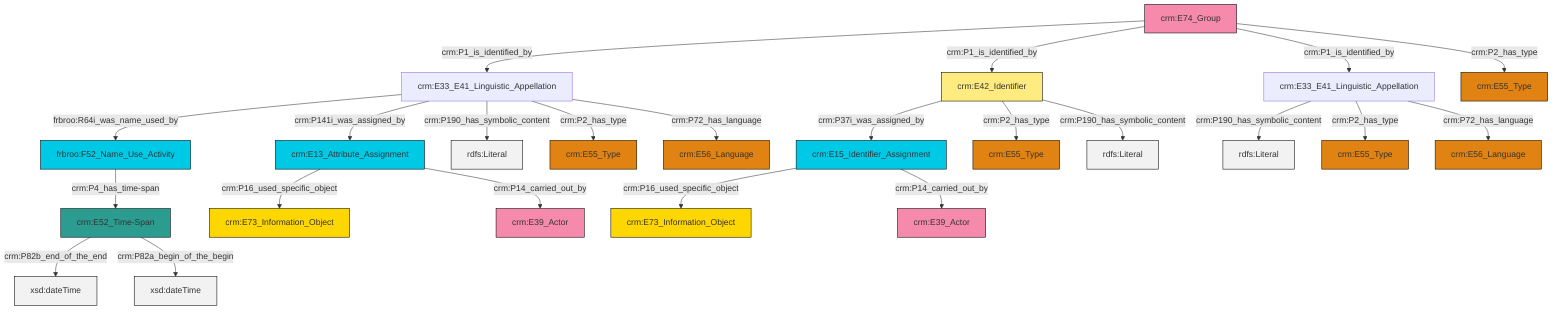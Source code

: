 graph TD
classDef Literal fill:#f2f2f2,stroke:#000000;
classDef CRM_Entity fill:#FFFFFF,stroke:#000000;
classDef Temporal_Entity fill:#00C9E6, stroke:#000000;
classDef Type fill:#E18312, stroke:#000000;
classDef Time-Span fill:#2C9C91, stroke:#000000;
classDef Appellation fill:#FFEB7F, stroke:#000000;
classDef Place fill:#008836, stroke:#000000;
classDef Persistent_Item fill:#B266B2, stroke:#000000;
classDef Conceptual_Object fill:#FFD700, stroke:#000000;
classDef Physical_Thing fill:#D2B48C, stroke:#000000;
classDef Actor fill:#f58aad, stroke:#000000;
classDef PC_Classes fill:#4ce600, stroke:#000000;
classDef Multi fill:#cccccc,stroke:#000000;

0["crm:E15_Identifier_Assignment"]:::Temporal_Entity -->|crm:P16_used_specific_object| 1["crm:E73_Information_Object"]:::Conceptual_Object
2["crm:E74_Group"]:::Actor -->|crm:P1_is_identified_by| 3["crm:E33_E41_Linguistic_Appellation"]:::Default
7["crm:E52_Time-Span"]:::Time-Span -->|crm:P82b_end_of_the_end| 8[xsd:dateTime]:::Literal
3["crm:E33_E41_Linguistic_Appellation"]:::Default -->|frbroo:R64i_was_name_used_by| 10["frbroo:F52_Name_Use_Activity"]:::Temporal_Entity
11["crm:E33_E41_Linguistic_Appellation"]:::Default -->|crm:P190_has_symbolic_content| 12[rdfs:Literal]:::Literal
14["crm:E42_Identifier"]:::Appellation -->|crm:P37i_was_assigned_by| 0["crm:E15_Identifier_Assignment"]:::Temporal_Entity
0["crm:E15_Identifier_Assignment"]:::Temporal_Entity -->|crm:P14_carried_out_by| 17["crm:E39_Actor"]:::Actor
2["crm:E74_Group"]:::Actor -->|crm:P1_is_identified_by| 14["crm:E42_Identifier"]:::Appellation
3["crm:E33_E41_Linguistic_Appellation"]:::Default -->|crm:P141i_was_assigned_by| 22["crm:E13_Attribute_Assignment"]:::Temporal_Entity
3["crm:E33_E41_Linguistic_Appellation"]:::Default -->|crm:P190_has_symbolic_content| 23[rdfs:Literal]:::Literal
3["crm:E33_E41_Linguistic_Appellation"]:::Default -->|crm:P2_has_type| 15["crm:E55_Type"]:::Type
2["crm:E74_Group"]:::Actor -->|crm:P1_is_identified_by| 11["crm:E33_E41_Linguistic_Appellation"]:::Default
7["crm:E52_Time-Span"]:::Time-Span -->|crm:P82a_begin_of_the_begin| 26[xsd:dateTime]:::Literal
2["crm:E74_Group"]:::Actor -->|crm:P2_has_type| 27["crm:E55_Type"]:::Type
11["crm:E33_E41_Linguistic_Appellation"]:::Default -->|crm:P2_has_type| 18["crm:E55_Type"]:::Type
22["crm:E13_Attribute_Assignment"]:::Temporal_Entity -->|crm:P16_used_specific_object| 24["crm:E73_Information_Object"]:::Conceptual_Object
10["frbroo:F52_Name_Use_Activity"]:::Temporal_Entity -->|crm:P4_has_time-span| 7["crm:E52_Time-Span"]:::Time-Span
14["crm:E42_Identifier"]:::Appellation -->|crm:P2_has_type| 4["crm:E55_Type"]:::Type
22["crm:E13_Attribute_Assignment"]:::Temporal_Entity -->|crm:P14_carried_out_by| 30["crm:E39_Actor"]:::Actor
11["crm:E33_E41_Linguistic_Appellation"]:::Default -->|crm:P72_has_language| 36["crm:E56_Language"]:::Type
14["crm:E42_Identifier"]:::Appellation -->|crm:P190_has_symbolic_content| 39[rdfs:Literal]:::Literal
3["crm:E33_E41_Linguistic_Appellation"]:::Default -->|crm:P72_has_language| 34["crm:E56_Language"]:::Type